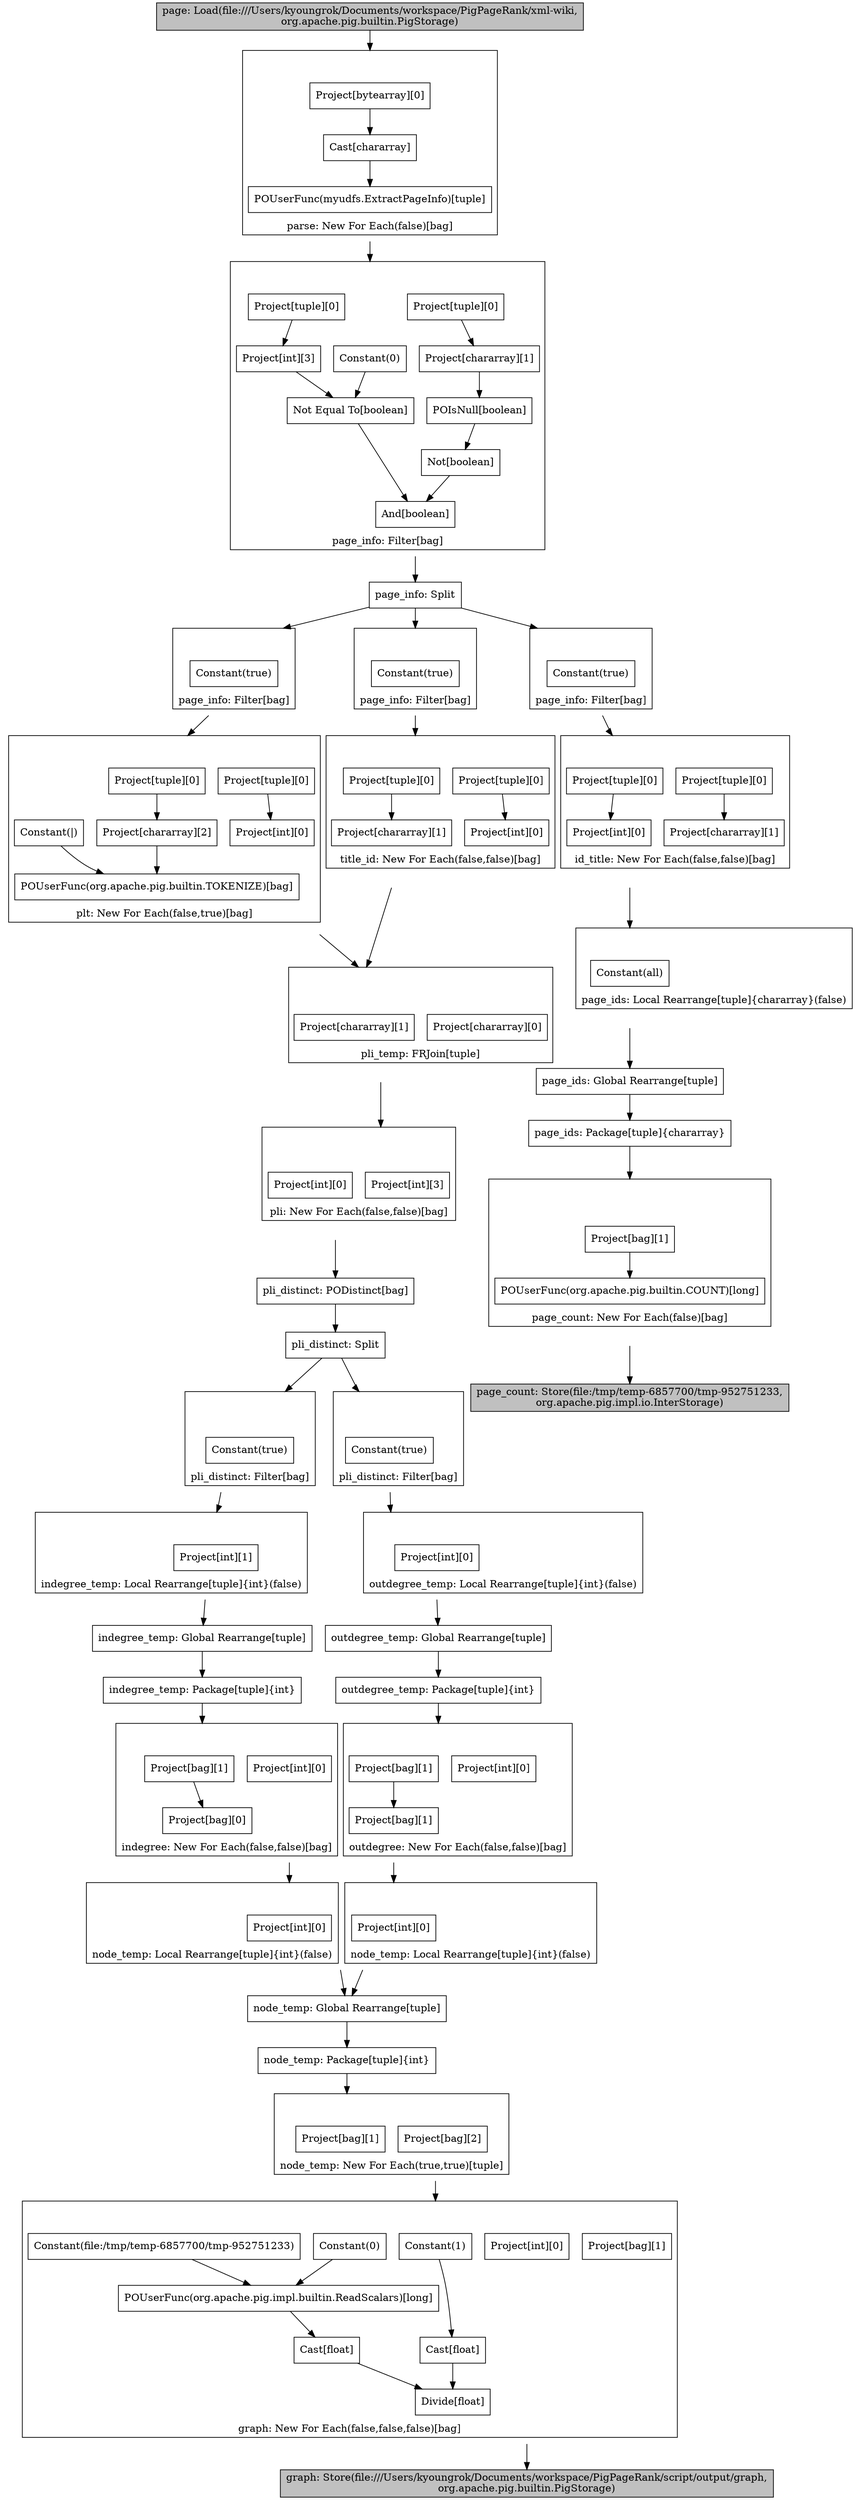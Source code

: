 #-----------------------------------------------
# Physical Plan:
#-----------------------------------------------
digraph plan {
compound=true;
node [shape=rect];
s487399205_in [label="", style=invis, height=0, width=0];
s487399205_out [label="", style=invis, height=0, width=0];
subgraph cluster_487399205 {
label="indegree_temp: Local Rearrange[tuple]{int}(false)"labelloc=b;
487399204 [label="Project[int][1]"];
s487399205_in -> 487399204 [style=invis];
};
487399204 -> s487399205_out [style=invis];
s487399266_in [label="", style=invis, height=0, width=0];
s487399266_out [label="", style=invis, height=0, width=0];
subgraph cluster_487399266 {
label="pli: New For Each(false,false)[bag]"labelloc=b;
487399270 [label="Project[int][0]"];
s487399266_in -> 487399270 [style=invis];
487399268 [label="Project[int][3]"];
s487399266_in -> 487399268 [style=invis];
};
487399270 -> s487399266_out [style=invis];
487399268 -> s487399266_out [style=invis];
1923940087 [label="page: Load(file:///Users/kyoungrok/Documents/workspace/PigPageRank/xml-wiki,\norg.apache.pig.builtin.PigStorage)", style="filled", fillcolor="gray"];
487399206 [label="indegree_temp: Package[tuple]{int}"];
487399207 [label="indegree_temp: Global Rearrange[tuple]"];
s487399330_in [label="", style=invis, height=0, width=0];
s487399330_out [label="", style=invis, height=0, width=0];
subgraph cluster_487399330 {
label="plt: New For Each(false,true)[bag]"labelloc=b;
487399337 [label="Project[int][0]"];
487399359 [label="Project[tuple][0]"];
487399359 -> 487399337
s487399330_in -> 487399359 [style=invis];
487399332 [label="POUserFunc(org.apache.pig.builtin.TOKENIZE)[bag]"];
487399334 [label="Project[chararray][2]"];
487399333 [label="Constant(|)"];
487399335 [label="Project[tuple][0]"];
487399334 -> 487399332
487399333 -> 487399332
487399335 -> 487399334
s487399330_in -> 487399333 [style=invis];
s487399330_in -> 487399335 [style=invis];
};
487399337 -> s487399330_out [style=invis];
487399332 -> s487399330_out [style=invis];
s487399209_in [label="", style=invis, height=0, width=0];
s487399209_out [label="", style=invis, height=0, width=0];
subgraph cluster_487399209 {
label="pli_distinct: Filter[bag]"labelloc=b;
487399208 [label="Constant(true)"];
s487399209_in -> 487399208 [style=invis];
};
487399208 -> s487399209_out [style=invis];
s487399329_in [label="", style=invis, height=0, width=0];
s487399329_out [label="", style=invis, height=0, width=0];
subgraph cluster_487399329 {
label="page_info: Filter[bag]"labelloc=b;
487399328 [label="Constant(true)"];
s487399329_in -> 487399328 [style=invis];
};
487399328 -> s487399329_out [style=invis];
s487399210_in [label="", style=invis, height=0, width=0];
s487399210_out [label="", style=invis, height=0, width=0];
subgraph cluster_487399210 {
label="outdegree: New For Each(false,false)[bag]"labelloc=b;
487399236 [label="Project[int][0]"];
s487399210_in -> 487399236 [style=invis];
487399212 [label="Project[bag][1]"];
487399213 [label="Project[bag][1]"];
487399213 -> 487399212
s487399210_in -> 487399213 [style=invis];
};
487399236 -> s487399210_out [style=invis];
487399212 -> s487399210_out [style=invis];
2070488828 [label="page_count: Store(file:/tmp/temp-6857700/tmp-952751233,\norg.apache.pig.impl.io.InterStorage)", style="filled", fillcolor="gray"];
s2070488827_in [label="", style=invis, height=0, width=0];
s2070488827_out [label="", style=invis, height=0, width=0];
subgraph cluster_2070488827 {
label="page_count: New For Each(false)[bag]"labelloc=b;
2070488824 [label="Project[bag][1]"];
2070488825 [label="POUserFunc(org.apache.pig.builtin.COUNT)[long]"];
2070488824 -> 2070488825
s2070488827_in -> 2070488824 [style=invis];
};
2070488825 -> s2070488827_out [style=invis];
s1923940092_in [label="", style=invis, height=0, width=0];
s1923940092_out [label="", style=invis, height=0, width=0];
subgraph cluster_1923940092 {
label="parse: New For Each(false)[bag]"labelloc=b;
1923940090 [label="POUserFunc(myudfs.ExtractPageInfo)[tuple]"];
1923940088 [label="Project[bytearray][0]"];
1923940089 [label="Cast[chararray]"];
1923940088 -> 1923940089
1923940089 -> 1923940090
s1923940092_in -> 1923940088 [style=invis];
};
1923940090 -> s1923940092_out [style=invis];
s1923940093_in [label="", style=invis, height=0, width=0];
s1923940093_out [label="", style=invis, height=0, width=0];
subgraph cluster_1923940093 {
label="page_info: Filter[bag]"labelloc=b;
487399368 [label="Not[boolean]"];
487399367 [label="Project[tuple][0]"];
487399366 [label="Project[int][3]"];
487399365 [label="Constant(0)"];
487399364 [label="Not Equal To[boolean]"];
1923940094 [label="Project[tuple][0]"];
487399363 [label="And[boolean]"];
1923940095 [label="Project[chararray][1]"];
1923940096 [label="POIsNull[boolean]"];
487399368 -> 487399363
487399367 -> 487399366
487399366 -> 487399364
487399365 -> 487399364
487399364 -> 487399363
1923940094 -> 1923940095
1923940095 -> 1923940096
1923940096 -> 487399368
s1923940093_in -> 487399367 [style=invis];
s1923940093_in -> 487399365 [style=invis];
s1923940093_in -> 1923940094 [style=invis];
};
487399363 -> s1923940093_out [style=invis];
s487399151_in [label="", style=invis, height=0, width=0];
s487399151_out [label="", style=invis, height=0, width=0];
subgraph cluster_487399151 {
label="node_temp: Local Rearrange[tuple]{int}(false)"labelloc=b;
487399150 [label="Project[int][0]"];
s487399151_in -> 487399150 [style=invis];
};
487399150 -> s487399151_out [style=invis];
s487399149_in [label="", style=invis, height=0, width=0];
s487399149_out [label="", style=invis, height=0, width=0];
subgraph cluster_487399149 {
label="node_temp: Local Rearrange[tuple]{int}(false)"labelloc=b;
487399148 [label="Project[int][0]"];
s487399149_in -> 487399148 [style=invis];
};
487399148 -> s487399149_out [style=invis];
s487399145_in [label="", style=invis, height=0, width=0];
s487399145_out [label="", style=invis, height=0, width=0];
subgraph cluster_487399145 {
label="node_temp: New For Each(true,true)[tuple]"labelloc=b;
487399147 [label="Project[bag][1]"];
s487399145_in -> 487399147 [style=invis];
487399146 [label="Project[bag][2]"];
s487399145_in -> 487399146 [style=invis];
};
487399147 -> s487399145_out [style=invis];
487399146 -> s487399145_out [style=invis];
s487399144_in [label="", style=invis, height=0, width=0];
s487399144_out [label="", style=invis, height=0, width=0];
subgraph cluster_487399144 {
label="page_info: Filter[bag]"labelloc=b;
487399143 [label="Constant(true)"];
s487399144_in -> 487399143 [style=invis];
};
487399143 -> s487399144_out [style=invis];
487399239 [label="outdegree_temp: Package[tuple]{int}"];
487399240 [label="outdegree_temp: Global Rearrange[tuple]"];
s487399238_in [label="", style=invis, height=0, width=0];
s487399238_out [label="", style=invis, height=0, width=0];
subgraph cluster_487399238 {
label="outdegree_temp: Local Rearrange[tuple]{int}(false)"labelloc=b;
487399237 [label="Project[int][0]"];
s487399238_in -> 487399237 [style=invis];
};
487399237 -> s487399238_out [style=invis];
487399173 [label="node_temp: Package[tuple]{int}"];
487399174 [label="node_temp: Global Rearrange[tuple]"];
s487399300_in [label="", style=invis, height=0, width=0];
s487399300_out [label="", style=invis, height=0, width=0];
subgraph cluster_487399300 {
label="title_id: New For Each(false,false)[bag]"labelloc=b;
487399306 [label="Project[tuple][0]"];
487399305 [label="Project[chararray][1]"];
487399306 -> 487399305
s487399300_in -> 487399306 [style=invis];
487399303 [label="Project[tuple][0]"];
487399302 [label="Project[int][0]"];
487399303 -> 487399302
s487399300_in -> 487399303 [style=invis];
};
487399305 -> s487399300_out [style=invis];
487399302 -> s487399300_out [style=invis];
s487399177_in [label="", style=invis, height=0, width=0];
s487399177_out [label="", style=invis, height=0, width=0];
subgraph cluster_487399177 {
label="indegree: New For Each(false,false)[bag]"labelloc=b;
487399182 [label="Project[int][0]"];
s487399177_in -> 487399182 [style=invis];
487399179 [label="Project[bag][0]"];
487399180 [label="Project[bag][1]"];
487399180 -> 487399179
s487399177_in -> 487399180 [style=invis];
};
487399182 -> s487399177_out [style=invis];
487399179 -> s487399177_out [style=invis];
s487399297_in [label="", style=invis, height=0, width=0];
s487399297_out [label="", style=invis, height=0, width=0];
subgraph cluster_487399297 {
label="pli_temp: FRJoin[tuple]"labelloc=b;
487399299 [label="Project[chararray][1]"];
s487399297_in -> 487399299 [style=invis];
487399298 [label="Project[chararray][0]"];
s487399297_in -> 487399298 [style=invis];
};
487399299 -> s487399297_out [style=invis];
487399298 -> s487399297_out [style=invis];
487399243 [label="pli_distinct: Split"];
487399244 [label="pli_distinct: PODistinct[bag]"];
487399362 [label="page_info: Split"];
s487399242_in [label="", style=invis, height=0, width=0];
s487399242_out [label="", style=invis, height=0, width=0];
subgraph cluster_487399242 {
label="pli_distinct: Filter[bag]"labelloc=b;
487399241 [label="Constant(true)"];
s487399242_in -> 487399241 [style=invis];
};
487399241 -> s487399242_out [style=invis];
s487399361_in [label="", style=invis, height=0, width=0];
s487399361_out [label="", style=invis, height=0, width=0];
subgraph cluster_487399361 {
label="page_info: Filter[bag]"labelloc=b;
487399360 [label="Constant(true)"];
s487399361_in -> 487399360 [style=invis];
};
487399360 -> s487399361_out [style=invis];
487399114 [label="page_ids: Global Rearrange[tuple]"];
2070488862 [label="graph: Store(file:///Users/kyoungrok/Documents/workspace/PigPageRank/script/output/graph,\norg.apache.pig.builtin.PigStorage)", style="filled", fillcolor="gray"];
487399113 [label="page_ids: Package[tuple]{chararray}"];
s2070488861_in [label="", style=invis, height=0, width=0];
s2070488861_out [label="", style=invis, height=0, width=0];
subgraph cluster_2070488861 {
label="graph: New For Each(false,false,false)[bag]"labelloc=b;
2070488829 [label="Project[int][0]"];
s2070488861_in -> 2070488829 [style=invis];
2070488831 [label="Project[bag][1]"];
s2070488861_in -> 2070488831 [style=invis];
2070488859 [label="Cast[float]"];
2070488858 [label="POUserFunc(org.apache.pig.impl.builtin.ReadScalars)[long]"];
2070488857 [label="Constant(file:/tmp/temp-6857700/tmp-952751233)"];
2070488856 [label="Constant(0)"];
2070488860 [label="Divide[float]"];
2070488833 [label="Constant(1)"];
2070488855 [label="Cast[float]"];
2070488859 -> 2070488860
2070488858 -> 2070488859
2070488857 -> 2070488858
2070488856 -> 2070488858
2070488833 -> 2070488855
2070488855 -> 2070488860
s2070488861_in -> 2070488857 [style=invis];
s2070488861_in -> 2070488856 [style=invis];
s2070488861_in -> 2070488833 [style=invis];
};
2070488829 -> s2070488861_out [style=invis];
2070488831 -> s2070488861_out [style=invis];
2070488860 -> s2070488861_out [style=invis];
s487399115_in [label="", style=invis, height=0, width=0];
s487399115_out [label="", style=invis, height=0, width=0];
subgraph cluster_487399115 {
label="id_title: New For Each(false,false)[bag]"labelloc=b;
487399120 [label="Project[int][0]"];
487399142 [label="Project[tuple][0]"];
487399142 -> 487399120
s487399115_in -> 487399142 [style=invis];
487399118 [label="Project[tuple][0]"];
487399117 [label="Project[chararray][1]"];
487399118 -> 487399117
s487399115_in -> 487399118 [style=invis];
};
487399120 -> s487399115_out [style=invis];
487399117 -> s487399115_out [style=invis];
s487399112_in [label="", style=invis, height=0, width=0];
s487399112_out [label="", style=invis, height=0, width=0];
subgraph cluster_487399112 {
label="page_ids: Local Rearrange[tuple]{chararray}(false)"labelloc=b;
487399111 [label="Constant(all)"];
s487399112_in -> 487399111 [style=invis];
};
487399111 -> s487399112_out [style=invis];
s487399205_out -> 487399207
s487399266_out -> 487399244
1923940087 -> s1923940092_in [lhead=cluster_1923940092]
487399206 -> s487399177_in [lhead=cluster_487399177]
487399207 -> 487399206
s487399330_out -> s487399297_in [lhead=cluster_487399297]
s487399209_out -> s487399205_in [lhead=cluster_487399205]
s487399329_out -> s487399300_in [lhead=cluster_487399300]
s487399210_out -> s487399151_in [lhead=cluster_487399151]
s2070488827_out -> 2070488828
s1923940092_out -> s1923940093_in [lhead=cluster_1923940093]
s1923940093_out -> 487399362
s487399151_out -> 487399174
s487399149_out -> 487399174
s487399145_out -> s2070488861_in [lhead=cluster_2070488861]
s487399144_out -> s487399115_in [lhead=cluster_487399115]
487399239 -> s487399210_in [lhead=cluster_487399210]
487399240 -> 487399239
s487399238_out -> 487399240
487399173 -> s487399145_in [lhead=cluster_487399145]
487399174 -> 487399173
s487399300_out -> s487399297_in [lhead=cluster_487399297]
s487399177_out -> s487399149_in [lhead=cluster_487399149]
s487399297_out -> s487399266_in [lhead=cluster_487399266]
487399243 -> s487399242_in [lhead=cluster_487399242]
487399243 -> s487399209_in [lhead=cluster_487399209]
487399244 -> 487399243
487399362 -> s487399361_in [lhead=cluster_487399361]
487399362 -> s487399329_in [lhead=cluster_487399329]
487399362 -> s487399144_in [lhead=cluster_487399144]
s487399242_out -> s487399238_in [lhead=cluster_487399238]
s487399361_out -> s487399330_in [lhead=cluster_487399330]
487399114 -> 487399113
487399113 -> s2070488827_in [lhead=cluster_2070488827]
s2070488861_out -> 2070488862
s487399115_out -> s487399112_in [lhead=cluster_487399112]
s487399112_out -> 487399114
}

